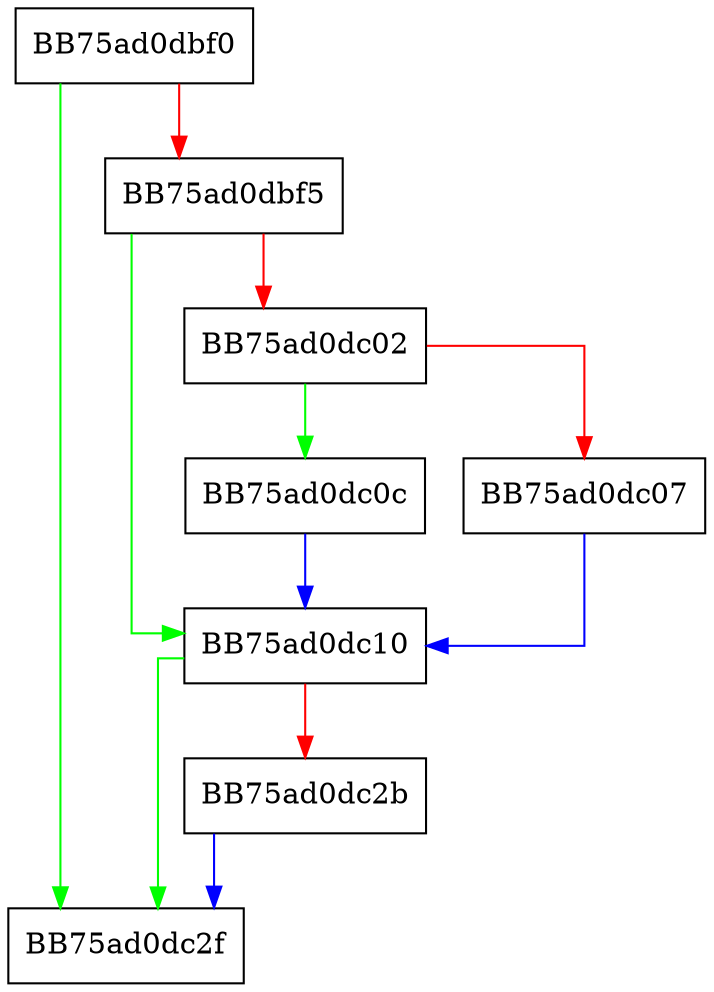 digraph rotate_left {
  node [shape="box"];
  graph [splines=ortho];
  BB75ad0dbf0 -> BB75ad0dc2f [color="green"];
  BB75ad0dbf0 -> BB75ad0dbf5 [color="red"];
  BB75ad0dbf5 -> BB75ad0dc10 [color="green"];
  BB75ad0dbf5 -> BB75ad0dc02 [color="red"];
  BB75ad0dc02 -> BB75ad0dc0c [color="green"];
  BB75ad0dc02 -> BB75ad0dc07 [color="red"];
  BB75ad0dc07 -> BB75ad0dc10 [color="blue"];
  BB75ad0dc0c -> BB75ad0dc10 [color="blue"];
  BB75ad0dc10 -> BB75ad0dc2f [color="green"];
  BB75ad0dc10 -> BB75ad0dc2b [color="red"];
  BB75ad0dc2b -> BB75ad0dc2f [color="blue"];
}